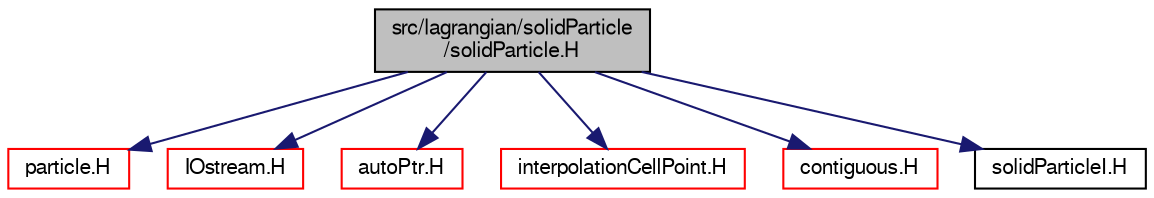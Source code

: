 digraph "src/lagrangian/solidParticle/solidParticle.H"
{
  bgcolor="transparent";
  edge [fontname="FreeSans",fontsize="10",labelfontname="FreeSans",labelfontsize="10"];
  node [fontname="FreeSans",fontsize="10",shape=record];
  Node1 [label="src/lagrangian/solidParticle\l/solidParticle.H",height=0.2,width=0.4,color="black", fillcolor="grey75", style="filled" fontcolor="black"];
  Node1 -> Node2 [color="midnightblue",fontsize="10",style="solid",fontname="FreeSans"];
  Node2 [label="particle.H",height=0.2,width=0.4,color="red",URL="$a05904.html"];
  Node1 -> Node3 [color="midnightblue",fontsize="10",style="solid",fontname="FreeSans"];
  Node3 [label="IOstream.H",height=0.2,width=0.4,color="red",URL="$a07319.html"];
  Node1 -> Node4 [color="midnightblue",fontsize="10",style="solid",fontname="FreeSans"];
  Node4 [label="autoPtr.H",height=0.2,width=0.4,color="red",URL="$a07985.html"];
  Node1 -> Node5 [color="midnightblue",fontsize="10",style="solid",fontname="FreeSans"];
  Node5 [label="interpolationCellPoint.H",height=0.2,width=0.4,color="red",URL="$a05531.html"];
  Node1 -> Node6 [color="midnightblue",fontsize="10",style="solid",fontname="FreeSans"];
  Node6 [label="contiguous.H",height=0.2,width=0.4,color="red",URL="$a08354.html",tooltip="Template function to specify if the data of a type are contiguous. "];
  Node1 -> Node7 [color="midnightblue",fontsize="10",style="solid",fontname="FreeSans"];
  Node7 [label="solidParticleI.H",height=0.2,width=0.4,color="black",URL="$a06509.html"];
}
